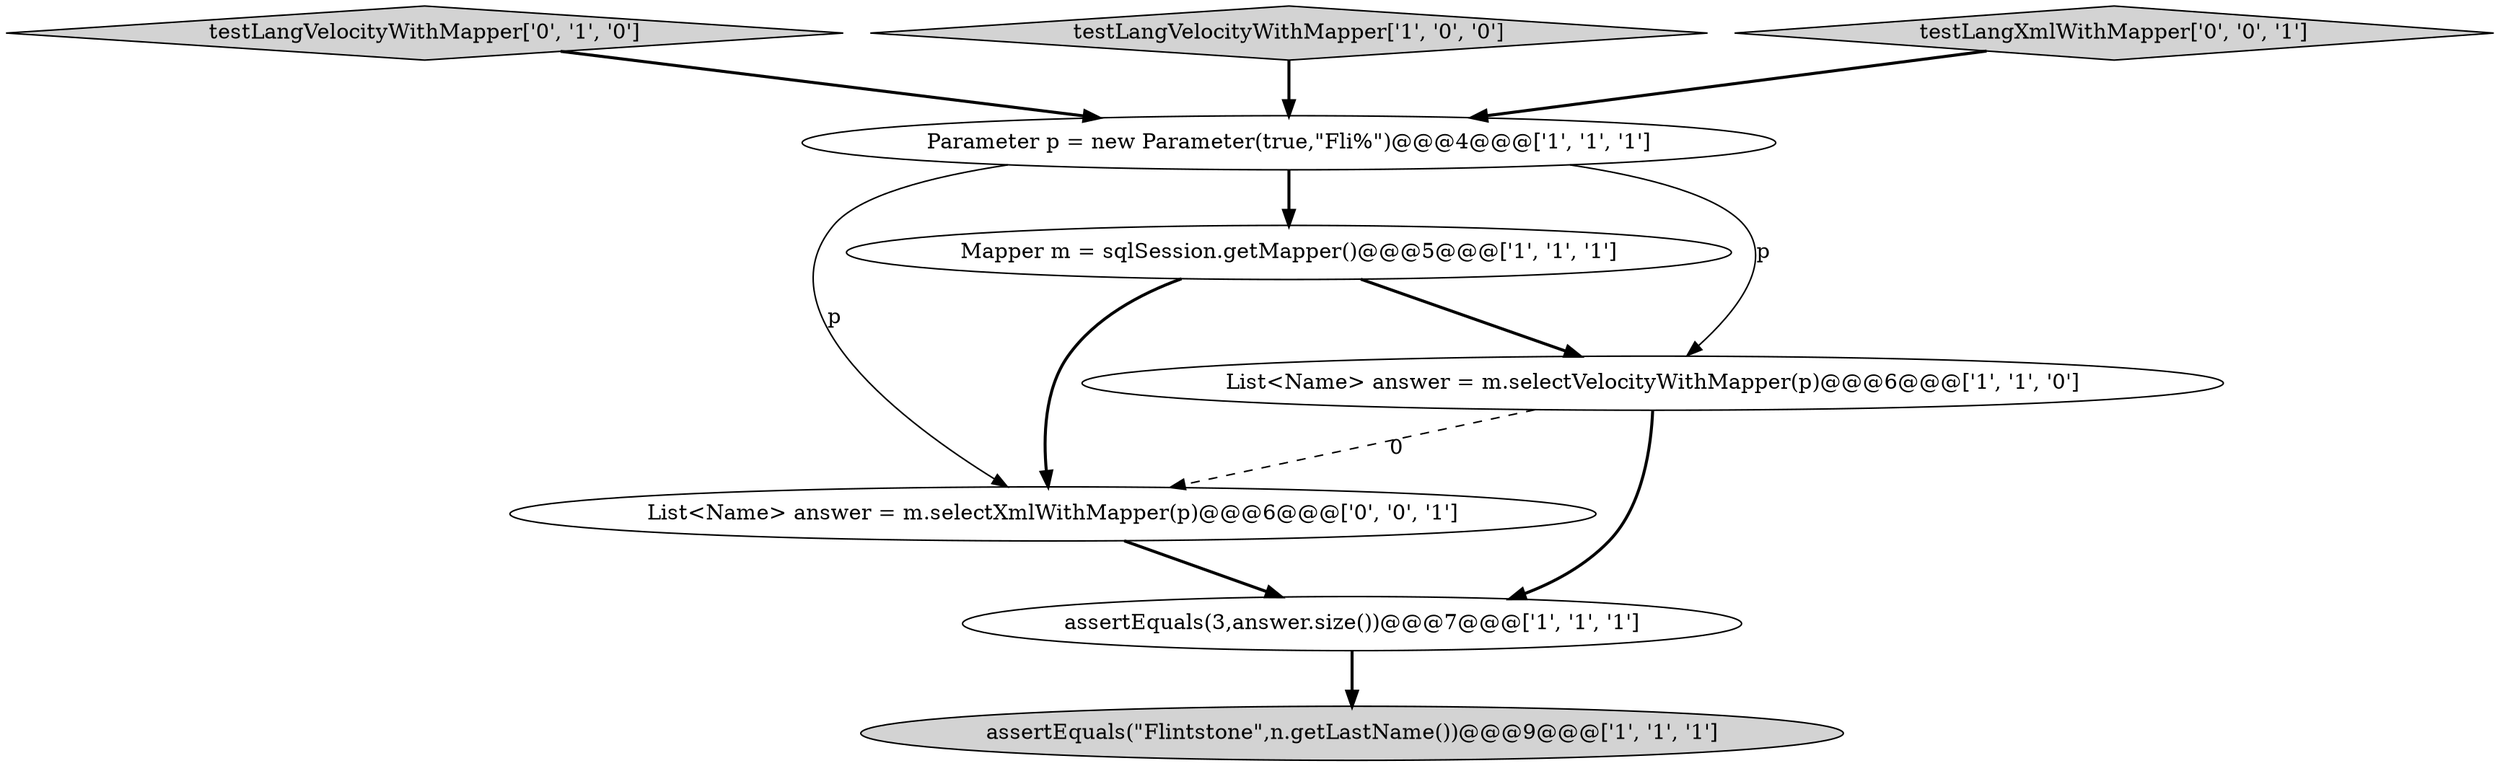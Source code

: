 digraph {
6 [style = filled, label = "testLangVelocityWithMapper['0', '1', '0']", fillcolor = lightgray, shape = diamond image = "AAA0AAABBB2BBB"];
5 [style = filled, label = "testLangVelocityWithMapper['1', '0', '0']", fillcolor = lightgray, shape = diamond image = "AAA0AAABBB1BBB"];
1 [style = filled, label = "assertEquals(3,answer.size())@@@7@@@['1', '1', '1']", fillcolor = white, shape = ellipse image = "AAA0AAABBB1BBB"];
8 [style = filled, label = "testLangXmlWithMapper['0', '0', '1']", fillcolor = lightgray, shape = diamond image = "AAA0AAABBB3BBB"];
4 [style = filled, label = "Parameter p = new Parameter(true,\"Fli%\")@@@4@@@['1', '1', '1']", fillcolor = white, shape = ellipse image = "AAA0AAABBB1BBB"];
7 [style = filled, label = "List<Name> answer = m.selectXmlWithMapper(p)@@@6@@@['0', '0', '1']", fillcolor = white, shape = ellipse image = "AAA0AAABBB3BBB"];
2 [style = filled, label = "Mapper m = sqlSession.getMapper()@@@5@@@['1', '1', '1']", fillcolor = white, shape = ellipse image = "AAA0AAABBB1BBB"];
0 [style = filled, label = "List<Name> answer = m.selectVelocityWithMapper(p)@@@6@@@['1', '1', '0']", fillcolor = white, shape = ellipse image = "AAA0AAABBB1BBB"];
3 [style = filled, label = "assertEquals(\"Flintstone\",n.getLastName())@@@9@@@['1', '1', '1']", fillcolor = lightgray, shape = ellipse image = "AAA0AAABBB1BBB"];
1->3 [style = bold, label=""];
4->7 [style = solid, label="p"];
6->4 [style = bold, label=""];
2->0 [style = bold, label=""];
7->1 [style = bold, label=""];
4->2 [style = bold, label=""];
2->7 [style = bold, label=""];
8->4 [style = bold, label=""];
4->0 [style = solid, label="p"];
0->7 [style = dashed, label="0"];
0->1 [style = bold, label=""];
5->4 [style = bold, label=""];
}

